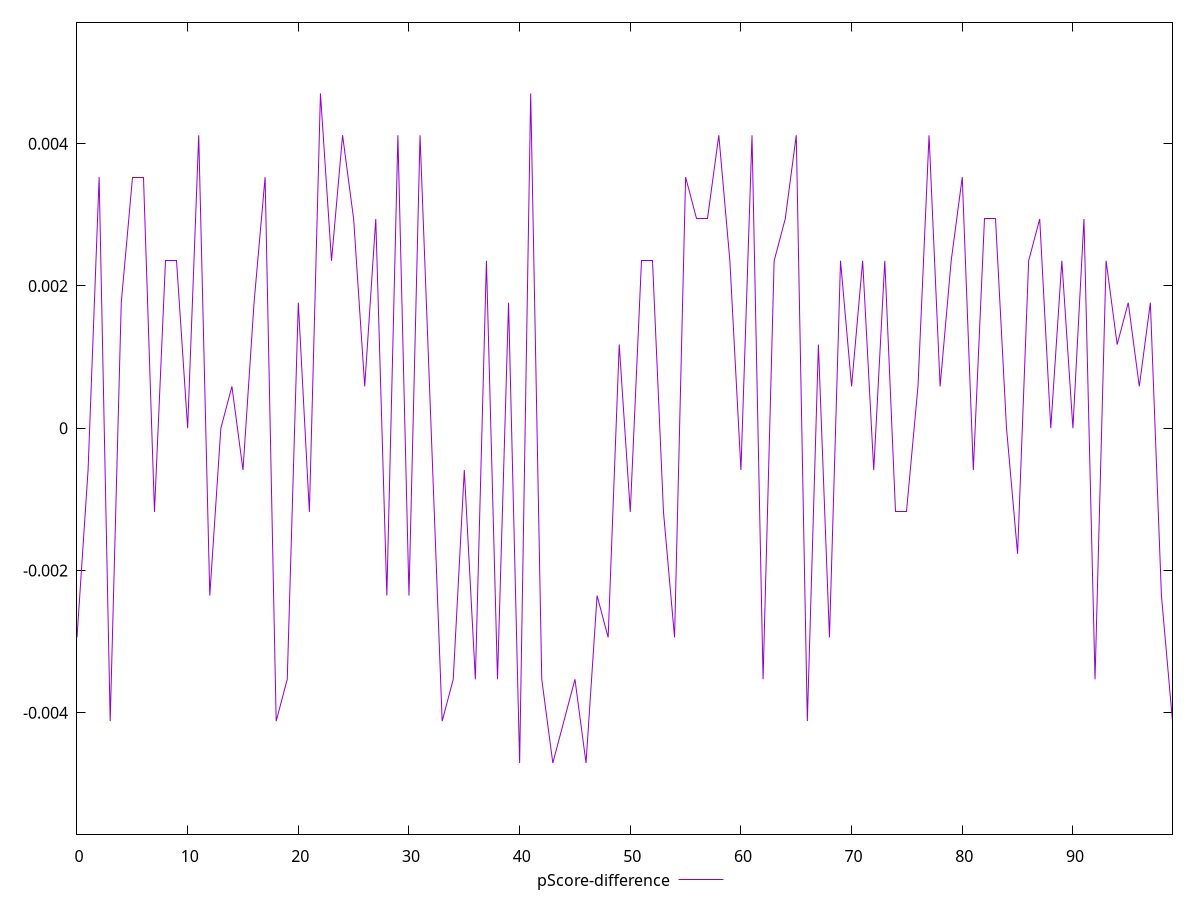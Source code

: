 reset

$pScoreDifference <<EOF
0 -0.002941176470588225
1 -0.0005882352941176117
2 0.003529411764705892
3 -0.004117647058823504
4 0.001764705882352946
5 0.003529411764705892
6 0.003529411764705892
7 -0.0011764705882352788
8 0.002352941176470613
9 0.0023529411764705577
10 0
11 0.004117647058823559
12 -0.002352941176470613
13 0
14 0.0005882352941176117
15 -0.0005882352941176672
16 0.001764705882352946
17 0.003529411764705892
18 -0.004117647058823504
19 -0.0035294117647058365
20 0.001764705882352946
21 -0.0011764705882352788
22 0.004705882352941171
23 0.002352941176470613
24 0.004117647058823559
25 0.0029411764705882804
26 0.0005882352941176672
27 0.002941176470588225
28 -0.002352941176470613
29 0.004117647058823504
30 -0.0023529411764705577
31 0.004117647058823504
32 0
33 -0.004117647058823504
34 -0.003529411764705892
35 -0.0005882352941176117
36 -0.003529411764705892
37 0.002352941176470613
38 -0.003529411764705892
39 0.001764705882352946
40 -0.004705882352941171
41 0.004705882352941171
42 -0.0035294117647058365
43 -0.004705882352941226
44 -0.004117647058823504
45 -0.003529411764705892
46 -0.004705882352941226
47 -0.002352941176470613
48 -0.002941176470588225
49 0.0011764705882352788
50 -0.0011764705882352788
51 0.002352941176470613
52 0.002352941176470613
53 -0.0011764705882352788
54 -0.002941176470588225
55 0.003529411764705892
56 0.0029411764705882804
57 0.002941176470588225
58 0.004117647058823559
59 0.0023529411764705577
60 -0.0005882352941176117
61 0.004117647058823504
62 -0.003529411764705892
63 0.002352941176470613
64 0.002941176470588225
65 0.004117647058823504
66 -0.004117647058823504
67 0.0011764705882352788
68 -0.002941176470588225
69 0.0023529411764705577
70 0.0005882352941176672
71 0.002352941176470613
72 -0.0005882352941176117
73 0.002352941176470613
74 -0.0011764705882352788
75 -0.0011764705882352788
76 0.0005882352941176672
77 0.004117647058823504
78 0.0005882352941176672
79 0.002352941176470613
80 0.003529411764705892
81 -0.0005882352941176117
82 0.002941176470588225
83 0.0029411764705882804
84 0
85 -0.001764705882352946
86 0.002352941176470613
87 0.002941176470588225
88 0
89 0.002352941176470613
90 0
91 0.002941176470588225
92 -0.0035294117647058365
93 0.002352941176470613
94 0.0011764705882352788
95 0.001764705882352946
96 0.0005882352941176672
97 0.001764705882352946
98 -0.002352941176470613
99 -0.004117647058823504
EOF

set key outside below
set xrange [0:99]
set yrange [-0.005705882352941226:0.005705882352941171]
set trange [-0.005705882352941226:0.005705882352941171]
set terminal svg size 640, 500 enhanced background rgb 'white'
set output "report_00013_2021-02-09T12-04-24.940Z/uses-text-compression/samples/pages+cached+noadtech+nomedia+nocss/pScore-difference/values.svg"

plot $pScoreDifference title "pScore-difference" with line

reset
